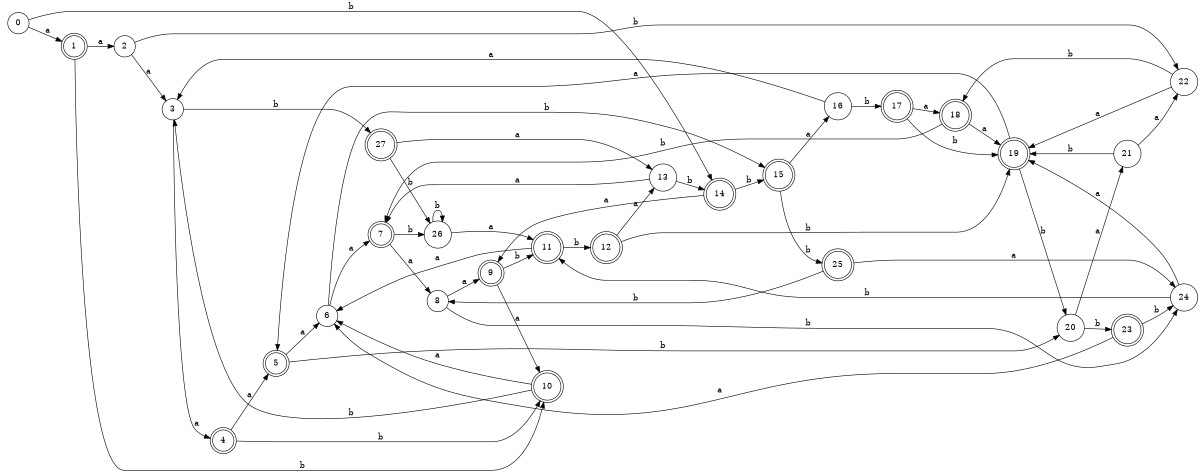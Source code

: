 digraph n23_5 {
__start0 [label="" shape="none"];

rankdir=LR;
size="8,5";

s0 [style="filled", color="black", fillcolor="white" shape="circle", label="0"];
s1 [style="rounded,filled", color="black", fillcolor="white" shape="doublecircle", label="1"];
s2 [style="filled", color="black", fillcolor="white" shape="circle", label="2"];
s3 [style="filled", color="black", fillcolor="white" shape="circle", label="3"];
s4 [style="rounded,filled", color="black", fillcolor="white" shape="doublecircle", label="4"];
s5 [style="rounded,filled", color="black", fillcolor="white" shape="doublecircle", label="5"];
s6 [style="filled", color="black", fillcolor="white" shape="circle", label="6"];
s7 [style="rounded,filled", color="black", fillcolor="white" shape="doublecircle", label="7"];
s8 [style="filled", color="black", fillcolor="white" shape="circle", label="8"];
s9 [style="rounded,filled", color="black", fillcolor="white" shape="doublecircle", label="9"];
s10 [style="rounded,filled", color="black", fillcolor="white" shape="doublecircle", label="10"];
s11 [style="rounded,filled", color="black", fillcolor="white" shape="doublecircle", label="11"];
s12 [style="rounded,filled", color="black", fillcolor="white" shape="doublecircle", label="12"];
s13 [style="filled", color="black", fillcolor="white" shape="circle", label="13"];
s14 [style="rounded,filled", color="black", fillcolor="white" shape="doublecircle", label="14"];
s15 [style="rounded,filled", color="black", fillcolor="white" shape="doublecircle", label="15"];
s16 [style="filled", color="black", fillcolor="white" shape="circle", label="16"];
s17 [style="rounded,filled", color="black", fillcolor="white" shape="doublecircle", label="17"];
s18 [style="rounded,filled", color="black", fillcolor="white" shape="doublecircle", label="18"];
s19 [style="rounded,filled", color="black", fillcolor="white" shape="doublecircle", label="19"];
s20 [style="filled", color="black", fillcolor="white" shape="circle", label="20"];
s21 [style="filled", color="black", fillcolor="white" shape="circle", label="21"];
s22 [style="filled", color="black", fillcolor="white" shape="circle", label="22"];
s23 [style="rounded,filled", color="black", fillcolor="white" shape="doublecircle", label="23"];
s24 [style="filled", color="black", fillcolor="white" shape="circle", label="24"];
s25 [style="rounded,filled", color="black", fillcolor="white" shape="doublecircle", label="25"];
s26 [style="filled", color="black", fillcolor="white" shape="circle", label="26"];
s27 [style="rounded,filled", color="black", fillcolor="white" shape="doublecircle", label="27"];
s0 -> s1 [label="a"];
s0 -> s14 [label="b"];
s1 -> s2 [label="a"];
s1 -> s10 [label="b"];
s2 -> s3 [label="a"];
s2 -> s22 [label="b"];
s3 -> s4 [label="a"];
s3 -> s27 [label="b"];
s4 -> s5 [label="a"];
s4 -> s10 [label="b"];
s5 -> s6 [label="a"];
s5 -> s20 [label="b"];
s6 -> s7 [label="a"];
s6 -> s15 [label="b"];
s7 -> s8 [label="a"];
s7 -> s26 [label="b"];
s8 -> s9 [label="a"];
s8 -> s24 [label="b"];
s9 -> s10 [label="a"];
s9 -> s11 [label="b"];
s10 -> s6 [label="a"];
s10 -> s3 [label="b"];
s11 -> s6 [label="a"];
s11 -> s12 [label="b"];
s12 -> s13 [label="a"];
s12 -> s19 [label="b"];
s13 -> s7 [label="a"];
s13 -> s14 [label="b"];
s14 -> s9 [label="a"];
s14 -> s15 [label="b"];
s15 -> s16 [label="a"];
s15 -> s25 [label="b"];
s16 -> s3 [label="a"];
s16 -> s17 [label="b"];
s17 -> s18 [label="a"];
s17 -> s19 [label="b"];
s18 -> s19 [label="a"];
s18 -> s7 [label="b"];
s19 -> s5 [label="a"];
s19 -> s20 [label="b"];
s20 -> s21 [label="a"];
s20 -> s23 [label="b"];
s21 -> s22 [label="a"];
s21 -> s19 [label="b"];
s22 -> s19 [label="a"];
s22 -> s18 [label="b"];
s23 -> s6 [label="a"];
s23 -> s24 [label="b"];
s24 -> s19 [label="a"];
s24 -> s11 [label="b"];
s25 -> s24 [label="a"];
s25 -> s8 [label="b"];
s26 -> s11 [label="a"];
s26 -> s26 [label="b"];
s27 -> s13 [label="a"];
s27 -> s26 [label="b"];

}